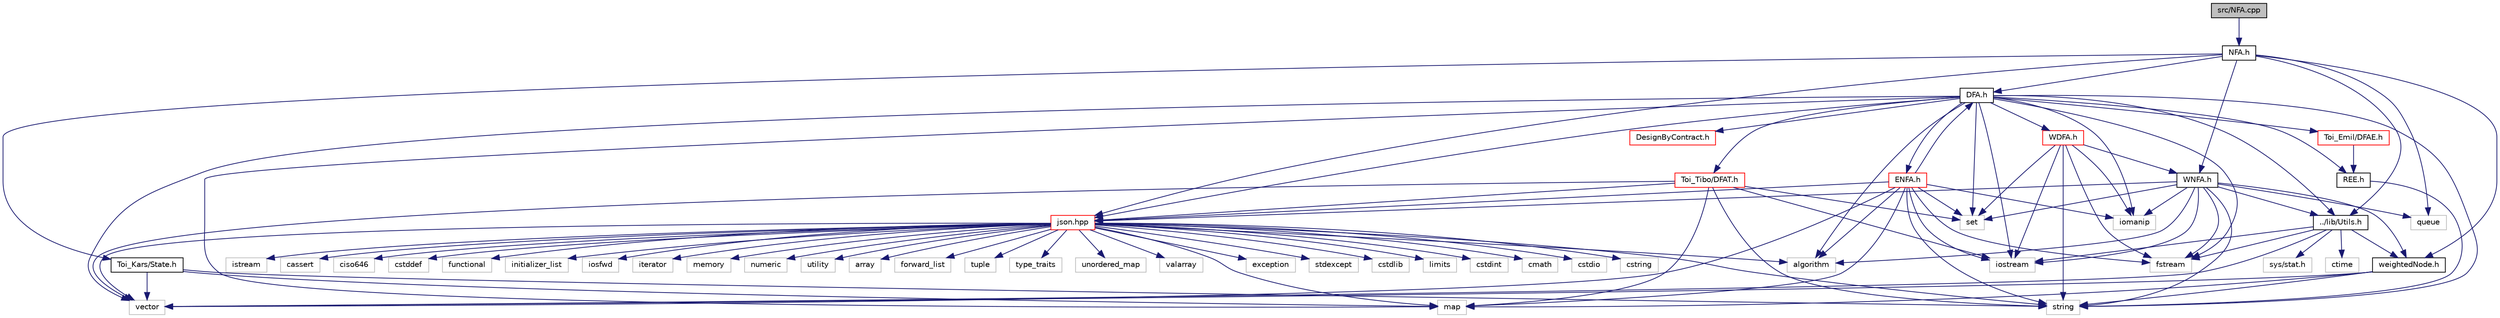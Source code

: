 digraph "src/NFA.cpp"
{
 // LATEX_PDF_SIZE
  edge [fontname="Helvetica",fontsize="10",labelfontname="Helvetica",labelfontsize="10"];
  node [fontname="Helvetica",fontsize="10",shape=record];
  Node1 [label="src/NFA.cpp",height=0.2,width=0.4,color="black", fillcolor="grey75", style="filled", fontcolor="black",tooltip=" "];
  Node1 -> Node2 [color="midnightblue",fontsize="10",style="solid",fontname="Helvetica"];
  Node2 [label="NFA.h",height=0.2,width=0.4,color="black", fillcolor="white", style="filled",URL="$src_2NFA_8h.html",tooltip=" "];
  Node2 -> Node3 [color="midnightblue",fontsize="10",style="solid",fontname="Helvetica"];
  Node3 [label="queue",height=0.2,width=0.4,color="grey75", fillcolor="white", style="filled",tooltip=" "];
  Node2 -> Node4 [color="midnightblue",fontsize="10",style="solid",fontname="Helvetica"];
  Node4 [label="DFA.h",height=0.2,width=0.4,color="black", fillcolor="white", style="filled",URL="$src_2DFA_8h.html",tooltip=" "];
  Node4 -> Node5 [color="midnightblue",fontsize="10",style="solid",fontname="Helvetica"];
  Node5 [label="string",height=0.2,width=0.4,color="grey75", fillcolor="white", style="filled",tooltip=" "];
  Node4 -> Node6 [color="midnightblue",fontsize="10",style="solid",fontname="Helvetica"];
  Node6 [label="vector",height=0.2,width=0.4,color="grey75", fillcolor="white", style="filled",tooltip=" "];
  Node4 -> Node7 [color="midnightblue",fontsize="10",style="solid",fontname="Helvetica"];
  Node7 [label="set",height=0.2,width=0.4,color="grey75", fillcolor="white", style="filled",tooltip=" "];
  Node4 -> Node8 [color="midnightblue",fontsize="10",style="solid",fontname="Helvetica"];
  Node8 [label="map",height=0.2,width=0.4,color="grey75", fillcolor="white", style="filled",tooltip=" "];
  Node4 -> Node9 [color="midnightblue",fontsize="10",style="solid",fontname="Helvetica"];
  Node9 [label="algorithm",height=0.2,width=0.4,color="grey75", fillcolor="white", style="filled",tooltip=" "];
  Node4 -> Node10 [color="midnightblue",fontsize="10",style="solid",fontname="Helvetica"];
  Node10 [label="iostream",height=0.2,width=0.4,color="grey75", fillcolor="white", style="filled",tooltip=" "];
  Node4 -> Node11 [color="midnightblue",fontsize="10",style="solid",fontname="Helvetica"];
  Node11 [label="fstream",height=0.2,width=0.4,color="grey75", fillcolor="white", style="filled",tooltip=" "];
  Node4 -> Node12 [color="midnightblue",fontsize="10",style="solid",fontname="Helvetica"];
  Node12 [label="iomanip",height=0.2,width=0.4,color="grey75", fillcolor="white", style="filled",tooltip=" "];
  Node4 -> Node13 [color="midnightblue",fontsize="10",style="solid",fontname="Helvetica"];
  Node13 [label="ENFA.h",height=0.2,width=0.4,color="red", fillcolor="white", style="filled",URL="$src_2ENFA_8h.html",tooltip=" "];
  Node13 -> Node5 [color="midnightblue",fontsize="10",style="solid",fontname="Helvetica"];
  Node13 -> Node6 [color="midnightblue",fontsize="10",style="solid",fontname="Helvetica"];
  Node13 -> Node7 [color="midnightblue",fontsize="10",style="solid",fontname="Helvetica"];
  Node13 -> Node8 [color="midnightblue",fontsize="10",style="solid",fontname="Helvetica"];
  Node13 -> Node9 [color="midnightblue",fontsize="10",style="solid",fontname="Helvetica"];
  Node13 -> Node10 [color="midnightblue",fontsize="10",style="solid",fontname="Helvetica"];
  Node13 -> Node11 [color="midnightblue",fontsize="10",style="solid",fontname="Helvetica"];
  Node13 -> Node12 [color="midnightblue",fontsize="10",style="solid",fontname="Helvetica"];
  Node13 -> Node14 [color="midnightblue",fontsize="10",style="solid",fontname="Helvetica"];
  Node14 [label="json.hpp",height=0.2,width=0.4,color="red", fillcolor="white", style="filled",URL="$json_8hpp.html",tooltip=" "];
  Node14 -> Node9 [color="midnightblue",fontsize="10",style="solid",fontname="Helvetica"];
  Node14 -> Node15 [color="midnightblue",fontsize="10",style="solid",fontname="Helvetica"];
  Node15 [label="cassert",height=0.2,width=0.4,color="grey75", fillcolor="white", style="filled",tooltip=" "];
  Node14 -> Node16 [color="midnightblue",fontsize="10",style="solid",fontname="Helvetica"];
  Node16 [label="ciso646",height=0.2,width=0.4,color="grey75", fillcolor="white", style="filled",tooltip=" "];
  Node14 -> Node17 [color="midnightblue",fontsize="10",style="solid",fontname="Helvetica"];
  Node17 [label="cstddef",height=0.2,width=0.4,color="grey75", fillcolor="white", style="filled",tooltip=" "];
  Node14 -> Node18 [color="midnightblue",fontsize="10",style="solid",fontname="Helvetica"];
  Node18 [label="functional",height=0.2,width=0.4,color="grey75", fillcolor="white", style="filled",tooltip=" "];
  Node14 -> Node19 [color="midnightblue",fontsize="10",style="solid",fontname="Helvetica"];
  Node19 [label="initializer_list",height=0.2,width=0.4,color="grey75", fillcolor="white", style="filled",tooltip=" "];
  Node14 -> Node20 [color="midnightblue",fontsize="10",style="solid",fontname="Helvetica"];
  Node20 [label="iosfwd",height=0.2,width=0.4,color="grey75", fillcolor="white", style="filled",tooltip=" "];
  Node14 -> Node21 [color="midnightblue",fontsize="10",style="solid",fontname="Helvetica"];
  Node21 [label="iterator",height=0.2,width=0.4,color="grey75", fillcolor="white", style="filled",tooltip=" "];
  Node14 -> Node22 [color="midnightblue",fontsize="10",style="solid",fontname="Helvetica"];
  Node22 [label="memory",height=0.2,width=0.4,color="grey75", fillcolor="white", style="filled",tooltip=" "];
  Node14 -> Node23 [color="midnightblue",fontsize="10",style="solid",fontname="Helvetica"];
  Node23 [label="numeric",height=0.2,width=0.4,color="grey75", fillcolor="white", style="filled",tooltip=" "];
  Node14 -> Node5 [color="midnightblue",fontsize="10",style="solid",fontname="Helvetica"];
  Node14 -> Node24 [color="midnightblue",fontsize="10",style="solid",fontname="Helvetica"];
  Node24 [label="utility",height=0.2,width=0.4,color="grey75", fillcolor="white", style="filled",tooltip=" "];
  Node14 -> Node6 [color="midnightblue",fontsize="10",style="solid",fontname="Helvetica"];
  Node14 -> Node25 [color="midnightblue",fontsize="10",style="solid",fontname="Helvetica"];
  Node25 [label="array",height=0.2,width=0.4,color="grey75", fillcolor="white", style="filled",tooltip=" "];
  Node14 -> Node26 [color="midnightblue",fontsize="10",style="solid",fontname="Helvetica"];
  Node26 [label="forward_list",height=0.2,width=0.4,color="grey75", fillcolor="white", style="filled",tooltip=" "];
  Node14 -> Node8 [color="midnightblue",fontsize="10",style="solid",fontname="Helvetica"];
  Node14 -> Node27 [color="midnightblue",fontsize="10",style="solid",fontname="Helvetica"];
  Node27 [label="tuple",height=0.2,width=0.4,color="grey75", fillcolor="white", style="filled",tooltip=" "];
  Node14 -> Node28 [color="midnightblue",fontsize="10",style="solid",fontname="Helvetica"];
  Node28 [label="type_traits",height=0.2,width=0.4,color="grey75", fillcolor="white", style="filled",tooltip=" "];
  Node14 -> Node29 [color="midnightblue",fontsize="10",style="solid",fontname="Helvetica"];
  Node29 [label="unordered_map",height=0.2,width=0.4,color="grey75", fillcolor="white", style="filled",tooltip=" "];
  Node14 -> Node30 [color="midnightblue",fontsize="10",style="solid",fontname="Helvetica"];
  Node30 [label="valarray",height=0.2,width=0.4,color="grey75", fillcolor="white", style="filled",tooltip=" "];
  Node14 -> Node31 [color="midnightblue",fontsize="10",style="solid",fontname="Helvetica"];
  Node31 [label="exception",height=0.2,width=0.4,color="grey75", fillcolor="white", style="filled",tooltip=" "];
  Node14 -> Node32 [color="midnightblue",fontsize="10",style="solid",fontname="Helvetica"];
  Node32 [label="stdexcept",height=0.2,width=0.4,color="grey75", fillcolor="white", style="filled",tooltip=" "];
  Node14 -> Node33 [color="midnightblue",fontsize="10",style="solid",fontname="Helvetica"];
  Node33 [label="cstdlib",height=0.2,width=0.4,color="grey75", fillcolor="white", style="filled",tooltip=" "];
  Node14 -> Node34 [color="midnightblue",fontsize="10",style="solid",fontname="Helvetica"];
  Node34 [label="limits",height=0.2,width=0.4,color="grey75", fillcolor="white", style="filled",tooltip=" "];
  Node14 -> Node35 [color="midnightblue",fontsize="10",style="solid",fontname="Helvetica"];
  Node35 [label="cstdint",height=0.2,width=0.4,color="grey75", fillcolor="white", style="filled",tooltip=" "];
  Node14 -> Node36 [color="midnightblue",fontsize="10",style="solid",fontname="Helvetica"];
  Node36 [label="cmath",height=0.2,width=0.4,color="grey75", fillcolor="white", style="filled",tooltip=" "];
  Node14 -> Node37 [color="midnightblue",fontsize="10",style="solid",fontname="Helvetica"];
  Node37 [label="cstdio",height=0.2,width=0.4,color="grey75", fillcolor="white", style="filled",tooltip=" "];
  Node14 -> Node38 [color="midnightblue",fontsize="10",style="solid",fontname="Helvetica"];
  Node38 [label="cstring",height=0.2,width=0.4,color="grey75", fillcolor="white", style="filled",tooltip=" "];
  Node14 -> Node39 [color="midnightblue",fontsize="10",style="solid",fontname="Helvetica"];
  Node39 [label="istream",height=0.2,width=0.4,color="grey75", fillcolor="white", style="filled",tooltip=" "];
  Node13 -> Node4 [color="midnightblue",fontsize="10",style="solid",fontname="Helvetica"];
  Node4 -> Node14 [color="midnightblue",fontsize="10",style="solid",fontname="Helvetica"];
  Node4 -> Node45 [color="midnightblue",fontsize="10",style="solid",fontname="Helvetica"];
  Node45 [label="Toi_Tibo/DFAT.h",height=0.2,width=0.4,color="red", fillcolor="white", style="filled",URL="$DFAT_8h.html",tooltip=" "];
  Node45 -> Node7 [color="midnightblue",fontsize="10",style="solid",fontname="Helvetica"];
  Node45 -> Node5 [color="midnightblue",fontsize="10",style="solid",fontname="Helvetica"];
  Node45 -> Node8 [color="midnightblue",fontsize="10",style="solid",fontname="Helvetica"];
  Node45 -> Node10 [color="midnightblue",fontsize="10",style="solid",fontname="Helvetica"];
  Node45 -> Node6 [color="midnightblue",fontsize="10",style="solid",fontname="Helvetica"];
  Node45 -> Node14 [color="midnightblue",fontsize="10",style="solid",fontname="Helvetica"];
  Node4 -> Node47 [color="midnightblue",fontsize="10",style="solid",fontname="Helvetica"];
  Node47 [label="Toi_Emil/DFAE.h",height=0.2,width=0.4,color="red", fillcolor="white", style="filled",URL="$DFAE_8h.html",tooltip=" "];
  Node47 -> Node51 [color="midnightblue",fontsize="10",style="solid",fontname="Helvetica"];
  Node51 [label="REE.h",height=0.2,width=0.4,color="black", fillcolor="white", style="filled",URL="$REE_8h.html",tooltip=" "];
  Node51 -> Node5 [color="midnightblue",fontsize="10",style="solid",fontname="Helvetica"];
  Node4 -> Node51 [color="midnightblue",fontsize="10",style="solid",fontname="Helvetica"];
  Node4 -> Node52 [color="midnightblue",fontsize="10",style="solid",fontname="Helvetica"];
  Node52 [label="WDFA.h",height=0.2,width=0.4,color="red", fillcolor="white", style="filled",URL="$WDFA_8h.html",tooltip=" "];
  Node52 -> Node5 [color="midnightblue",fontsize="10",style="solid",fontname="Helvetica"];
  Node52 -> Node7 [color="midnightblue",fontsize="10",style="solid",fontname="Helvetica"];
  Node52 -> Node11 [color="midnightblue",fontsize="10",style="solid",fontname="Helvetica"];
  Node52 -> Node12 [color="midnightblue",fontsize="10",style="solid",fontname="Helvetica"];
  Node52 -> Node10 [color="midnightblue",fontsize="10",style="solid",fontname="Helvetica"];
  Node52 -> Node53 [color="midnightblue",fontsize="10",style="solid",fontname="Helvetica"];
  Node53 [label="WNFA.h",height=0.2,width=0.4,color="black", fillcolor="white", style="filled",URL="$WNFA_8h.html",tooltip=" "];
  Node53 -> Node3 [color="midnightblue",fontsize="10",style="solid",fontname="Helvetica"];
  Node53 -> Node5 [color="midnightblue",fontsize="10",style="solid",fontname="Helvetica"];
  Node53 -> Node7 [color="midnightblue",fontsize="10",style="solid",fontname="Helvetica"];
  Node53 -> Node11 [color="midnightblue",fontsize="10",style="solid",fontname="Helvetica"];
  Node53 -> Node12 [color="midnightblue",fontsize="10",style="solid",fontname="Helvetica"];
  Node53 -> Node10 [color="midnightblue",fontsize="10",style="solid",fontname="Helvetica"];
  Node53 -> Node9 [color="midnightblue",fontsize="10",style="solid",fontname="Helvetica"];
  Node53 -> Node14 [color="midnightblue",fontsize="10",style="solid",fontname="Helvetica"];
  Node53 -> Node54 [color="midnightblue",fontsize="10",style="solid",fontname="Helvetica"];
  Node54 [label="weightedNode.h",height=0.2,width=0.4,color="black", fillcolor="white", style="filled",URL="$weightedNode_8h.html",tooltip=" "];
  Node54 -> Node8 [color="midnightblue",fontsize="10",style="solid",fontname="Helvetica"];
  Node54 -> Node6 [color="midnightblue",fontsize="10",style="solid",fontname="Helvetica"];
  Node54 -> Node5 [color="midnightblue",fontsize="10",style="solid",fontname="Helvetica"];
  Node53 -> Node55 [color="midnightblue",fontsize="10",style="solid",fontname="Helvetica"];
  Node55 [label="../lib/Utils.h",height=0.2,width=0.4,color="black", fillcolor="white", style="filled",URL="$Utils_8h.html",tooltip=" "];
  Node55 -> Node10 [color="midnightblue",fontsize="10",style="solid",fontname="Helvetica"];
  Node55 -> Node11 [color="midnightblue",fontsize="10",style="solid",fontname="Helvetica"];
  Node55 -> Node56 [color="midnightblue",fontsize="10",style="solid",fontname="Helvetica"];
  Node56 [label="sys/stat.h",height=0.2,width=0.4,color="grey75", fillcolor="white", style="filled",tooltip=" "];
  Node55 -> Node6 [color="midnightblue",fontsize="10",style="solid",fontname="Helvetica"];
  Node55 -> Node57 [color="midnightblue",fontsize="10",style="solid",fontname="Helvetica"];
  Node57 [label="ctime",height=0.2,width=0.4,color="grey75", fillcolor="white", style="filled",tooltip=" "];
  Node55 -> Node54 [color="midnightblue",fontsize="10",style="solid",fontname="Helvetica"];
  Node4 -> Node55 [color="midnightblue",fontsize="10",style="solid",fontname="Helvetica"];
  Node4 -> Node58 [color="midnightblue",fontsize="10",style="solid",fontname="Helvetica"];
  Node58 [label="DesignByContract.h",height=0.2,width=0.4,color="red", fillcolor="white", style="filled",URL="$DesignByContract_8h.html",tooltip=" "];
  Node2 -> Node60 [color="midnightblue",fontsize="10",style="solid",fontname="Helvetica"];
  Node60 [label="Toi_Kars/State.h",height=0.2,width=0.4,color="black", fillcolor="white", style="filled",URL="$State_8h.html",tooltip=" "];
  Node60 -> Node5 [color="midnightblue",fontsize="10",style="solid",fontname="Helvetica"];
  Node60 -> Node8 [color="midnightblue",fontsize="10",style="solid",fontname="Helvetica"];
  Node60 -> Node6 [color="midnightblue",fontsize="10",style="solid",fontname="Helvetica"];
  Node2 -> Node55 [color="midnightblue",fontsize="10",style="solid",fontname="Helvetica"];
  Node2 -> Node14 [color="midnightblue",fontsize="10",style="solid",fontname="Helvetica"];
  Node2 -> Node53 [color="midnightblue",fontsize="10",style="solid",fontname="Helvetica"];
  Node2 -> Node54 [color="midnightblue",fontsize="10",style="solid",fontname="Helvetica"];
}
